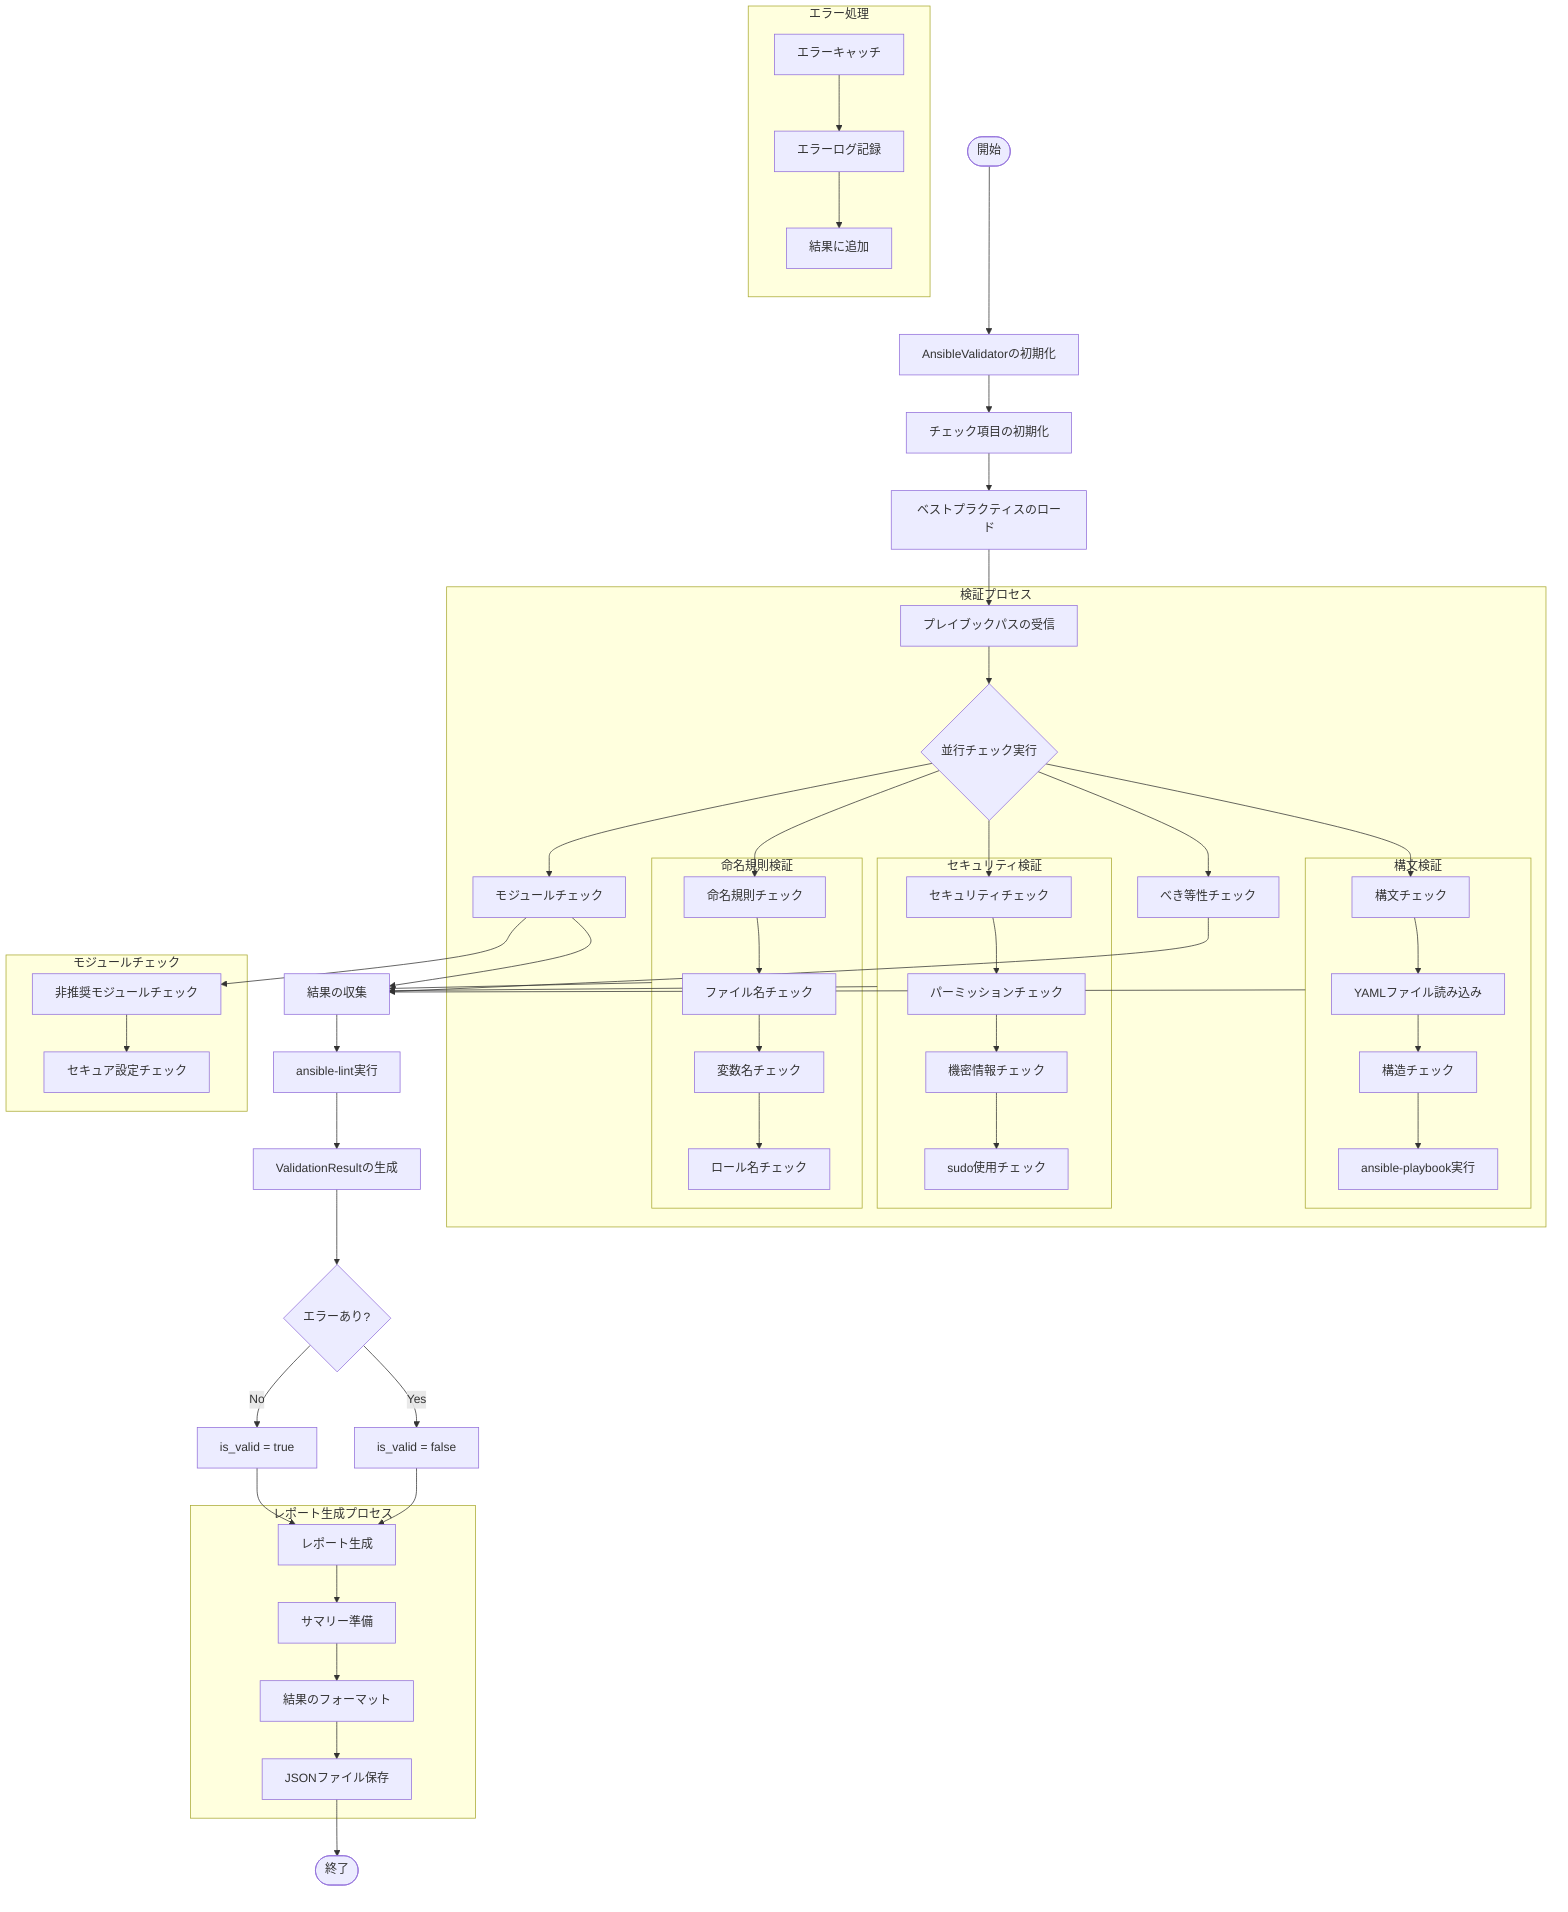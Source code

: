 flowchart TD
    Start([開始]) --> Init[AnsibleValidatorの初期化]
    Init --> LoadChecks[チェック項目の初期化]
    LoadChecks --> LoadBest[ベストプラクティスのロード]
    
    LoadBest --> ReceivePlaybook[プレイブックパスの受信]
    
    subgraph ValidationProcess[検証プロセス]
        ReceivePlaybook --> ParallelChecks{並行チェック実行}
        
        ParallelChecks --> SyntaxCheck[構文チェック]
        ParallelChecks --> IdempotencyCheck[べき等性チェック]
        ParallelChecks --> SecurityCheck[セキュリティチェック]
        ParallelChecks --> NamingCheck[命名規則チェック]
        ParallelChecks --> ModuleCheck[モジュールチェック]
        
        subgraph SyntaxValidation[構文検証]
            SyntaxCheck --> LoadYAML[YAMLファイル読み込み]
            LoadYAML --> CheckStructure[構造チェック]
            CheckStructure --> RunAnsible[ansible-playbook実行]
        end
        
        subgraph SecurityValidation[セキュリティ検証]
            SecurityCheck --> CheckPerms[パーミッションチェック]
            CheckPerms --> CheckSecrets[機密情報チェック]
            CheckSecrets --> CheckSudo[sudo使用チェック]
        end
        
        subgraph NamingValidation[命名規則検証]
            NamingCheck --> CheckFileName[ファイル名チェック]
            CheckFileName --> CheckVarNames[変数名チェック]
            CheckVarNames --> CheckRoleNames[ロール名チェック]
        end
    end
    
    SyntaxValidation --> CollectResults[結果の収集]
    SecurityValidation --> CollectResults
    NamingValidation --> CollectResults
    IdempotencyCheck --> CollectResults
    ModuleCheck --> CollectResults
    
    CollectResults --> RunLint[ansible-lint実行]
    
    RunLint --> GenerateValidation[ValidationResultの生成]
    
    GenerateValidation --> IsValid{エラーあり?}
    IsValid -->|Yes| MarkInvalid[is_valid = false]
    IsValid -->|No| MarkValid[is_valid = true]
    
    MarkInvalid --> GenerateReport[レポート生成]
    MarkValid --> GenerateReport
    
    subgraph ReportGeneration[レポート生成プロセス]
        GenerateReport --> PrepareSummary[サマリー準備]
        PrepareSummary --> FormatResults[結果のフォーマット]
        FormatResults --> SaveJSON[JSONファイル保存]
    end
    
    SaveJSON --> End([終了])
    
    subgraph ModuleValidation[モジュールチェック]
        ModuleCheck --> CheckDeprecated[非推奨モジュールチェック]
        CheckDeprecated --> CheckSecureConfig[セキュア設定チェック]
    end
    
    subgraph ErrorHandling[エラー処理]
        direction TB
        CatchError[エラーキャッチ]
        LogError[エラーログ記録]
        AddToResults[結果に追加]
        
        CatchError --> LogError
        LogError --> AddToResults
    end